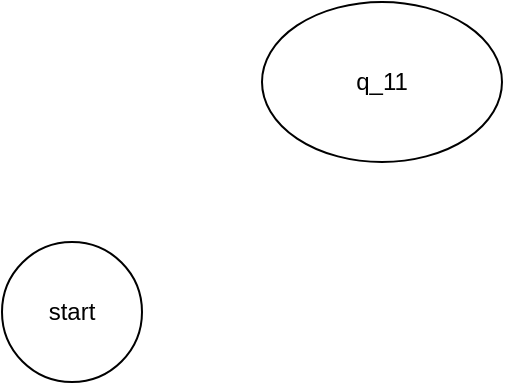 <mxfile version="24.4.13" type="device">
  <diagram name="ページ1" id="RMcFyHlmZP2taF3hbCAl">
    <mxGraphModel dx="903" dy="527" grid="1" gridSize="10" guides="1" tooltips="1" connect="1" arrows="1" fold="1" page="1" pageScale="1" pageWidth="827" pageHeight="1169" math="0" shadow="0">
      <root>
        <mxCell id="0" />
        <mxCell id="1" parent="0" />
        <mxCell id="GEW3RkoJD5aT_qqB_MN--1" value="start" style="ellipse;whiteSpace=wrap;html=1;" vertex="1" parent="1">
          <mxGeometry x="110" y="250" width="70" height="70" as="geometry" />
        </mxCell>
        <mxCell id="GEW3RkoJD5aT_qqB_MN--2" value="q_11" style="ellipse;whiteSpace=wrap;html=1;" vertex="1" parent="1">
          <mxGeometry x="240" y="130" width="120" height="80" as="geometry" />
        </mxCell>
      </root>
    </mxGraphModel>
  </diagram>
</mxfile>
